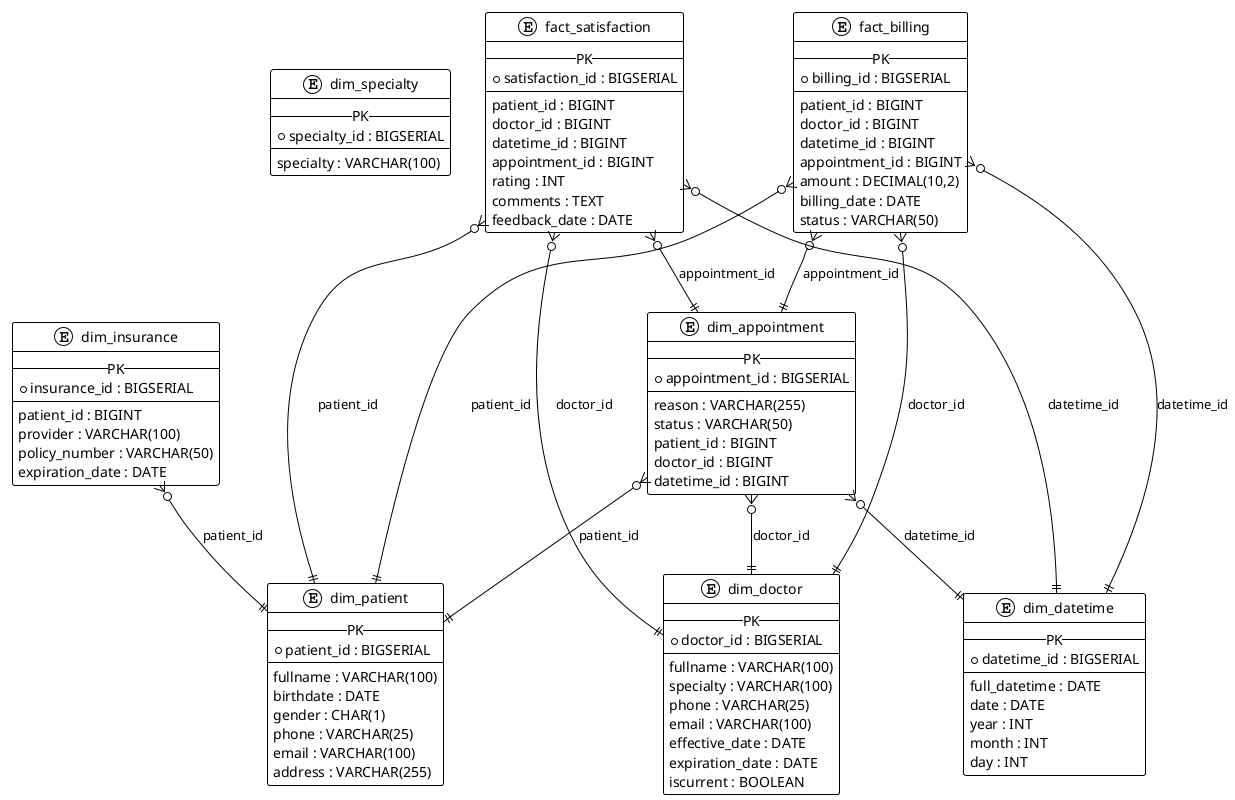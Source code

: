 @startuml OLAP_Diagram

!theme plain
hide stereotype

' Fact and Dimension Entities
entity "dim_specialty" {
  -- PK --
  * specialty_id : BIGSERIAL
  --
  specialty : VARCHAR(100)
}

entity "dim_doctor" {
  -- PK --
  * doctor_id : BIGSERIAL
  --
  fullname : VARCHAR(100)
  specialty : VARCHAR(100)
  phone : VARCHAR(25)
  email : VARCHAR(100)
  effective_date : DATE
  expiration_date : DATE
  iscurrent : BOOLEAN
}

entity "dim_patient" {
  -- PK --
  * patient_id : BIGSERIAL
  --
  fullname : VARCHAR(100)
  birthdate : DATE
  gender : CHAR(1)
  phone : VARCHAR(25)
  email : VARCHAR(100)
  address : VARCHAR(255)
}

entity "dim_insurance" {
  -- PK --
  * insurance_id : BIGSERIAL
  --
  patient_id : BIGINT
  provider : VARCHAR(100)
  policy_number : VARCHAR(50)
  expiration_date : DATE
}

entity "dim_datetime" {
  -- PK --
  * datetime_id : BIGSERIAL
  --
  full_datetime : DATE
  date : DATE
  year : INT
  month : INT
  day : INT
}

entity "dim_appointment" {
  -- PK --
  * appointment_id : BIGSERIAL
  --
  reason : VARCHAR(255)
  status : VARCHAR(50)
  patient_id : BIGINT
  doctor_id : BIGINT
  datetime_id : BIGINT
}

entity "fact_billing" {
  -- PK --
  * billing_id : BIGSERIAL
  --
  patient_id : BIGINT
  doctor_id : BIGINT
  datetime_id : BIGINT
  appointment_id : BIGINT
  amount : DECIMAL(10,2)
  billing_date : DATE
  status : VARCHAR(50)
}

entity "fact_satisfaction" {
  -- PK --
  * satisfaction_id : BIGSERIAL
  --
  patient_id : BIGINT
  doctor_id : BIGINT
  datetime_id : BIGINT
  appointment_id : BIGINT
  rating : INT
  comments : TEXT
  feedback_date : DATE
}

' Relationships
dim_appointment }o--|| dim_patient : "patient_id"
dim_appointment }o--|| dim_doctor : "doctor_id"
dim_appointment }o--|| dim_datetime : "datetime_id"

fact_billing }o--|| dim_patient : "patient_id"
fact_billing }o--|| dim_doctor : "doctor_id"
fact_billing }o--|| dim_datetime : "datetime_id"
fact_billing }o--|| dim_appointment : "appointment_id"

fact_satisfaction }o--|| dim_patient : "patient_id"
fact_satisfaction }o--|| dim_doctor : "doctor_id"
fact_satisfaction }o--|| dim_datetime : "datetime_id"
fact_satisfaction }o--|| dim_appointment : "appointment_id"

dim_insurance }o--|| dim_patient : "patient_id"

@enduml
